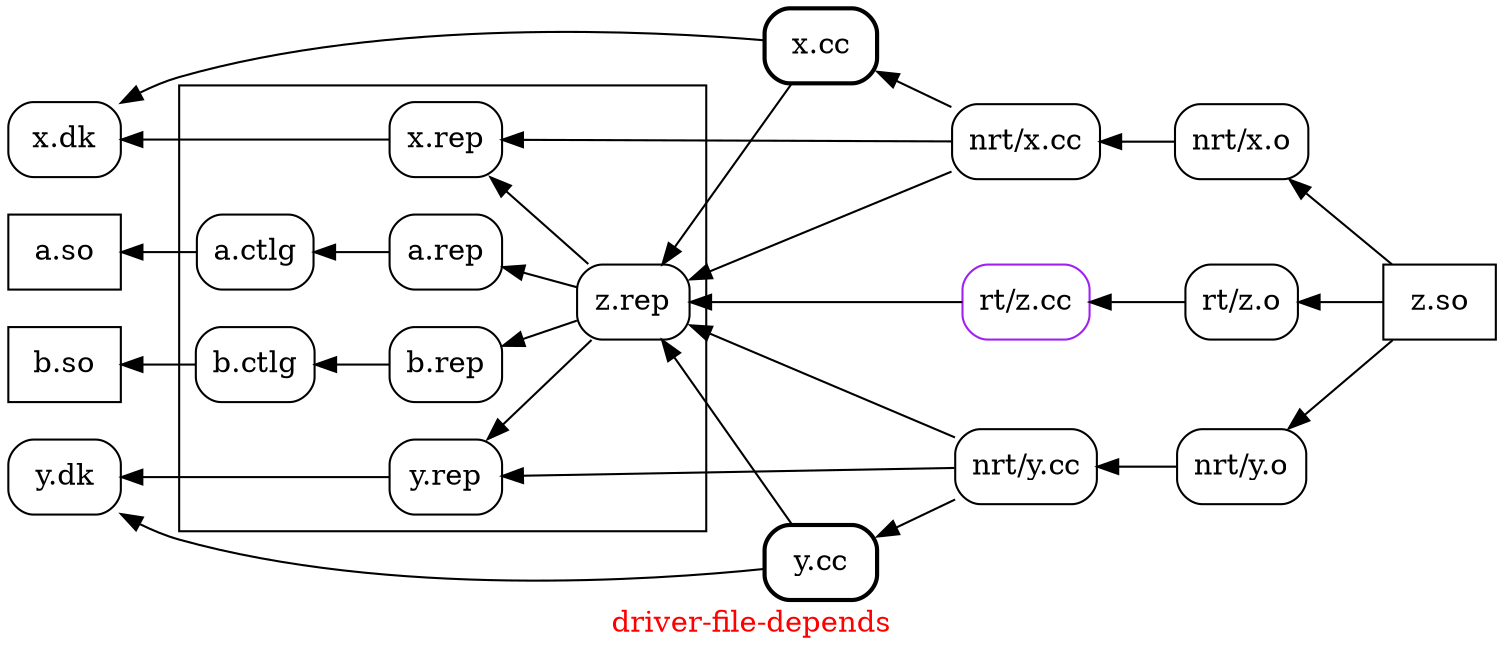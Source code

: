 // Copyright (C) 2007, 2008, 2009 Robert Nielsen <robert@dakota.org>
//
// Licensed under the Apache License, Version 2.0 (the "License");
// you may not use this file except in compliance with the License.
// You may obtain a copy of the License at
//
//      http://www.apache.org/licenses/LICENSE-2.0
//
// Unless required by applicable law or agreed to in writing, software
// distributed under the License is distributed on an "AS IS" BASIS,
// WITHOUT WARRANTIES OR CONDITIONS OF ANY KIND, either express or implied.
// See the License for the specific language governing permissions and
// limitations under the License.

digraph "driver-file-depends"
{
  graph [ label = "\G", fontcolor = red ];
  graph [ rankdir = LR ];
  edge [ dir = back ];
  node [ shape = rect, style = rounded ];

  "x.cc" [ style = "rounded,bold" ];
  "y.cc" [ style = "rounded,bold" ];
  
  subgraph "cluster-detail"
  {
    graph [ label = "" ];

    "a.ctlg" -> "a.rep";
    "b.ctlg" -> "b.rep";

    "a.rep" -> "z.rep";
    "b.rep" -> "z.rep";

    "x.rep" -> "z.rep";
    "y.rep" -> "z.rep";

    "rt/z.cc" [ color = purple ];
    subgraph
    {
      graph [ rank = same ];
      "x.rep";
      "y.rep";
      "a.rep";
      "b.rep";
    }
  }

  "x.dk" -> "x.rep" [ weight = 2 ];
  "y.dk" -> "y.rep" [ weight = 2 ];

  "x.dk" -> "x.cc";
  "y.dk" -> "y.cc";
  "z.rep" -> "x.cc";
  "z.rep" -> "y.cc";

  "x.cc" -> "nrt/x.cc";
  "y.cc" -> "nrt/y.cc";

  "a.so" -> "a.ctlg"
  "b.so" -> "b.ctlg"

  "z.rep" -> "nrt/x.cc";
  "z.rep" -> "nrt/y.cc";
  "z.rep" -> "rt/z.cc";

  "x.rep" -> "nrt/x.cc" [ weight = 2 ];
  "y.rep" -> "nrt/y.cc" [ weight = 2 ];

  "nrt/x.cc" -> "nrt/x.o" [ weight = 2 ];
  "nrt/y.cc" -> "nrt/y.o" [ weight = 2 ];
  "rt/z.cc" -> "rt/z.o";

  "nrt/x.o" -> "z.so";
  "nrt/y.o" -> "z.so";
  "rt/z.o" ->  "z.so";

  "x.dk";
  "y.dk";

  "a.so" [ style = none ];
  "b.so" [ style = none ];
  "z.so"  [ style = none ];

  subgraph
  {
    graph [ rank = same ];
    "x.dk";
    "y.dk";
    "a.so";
    "b.so";
  }
  subgraph
  {
    graph [ rank = same ];
    "nrt/x.cc";
    "nrt/y.cc";
    "rt/z.cc";
  }
}
